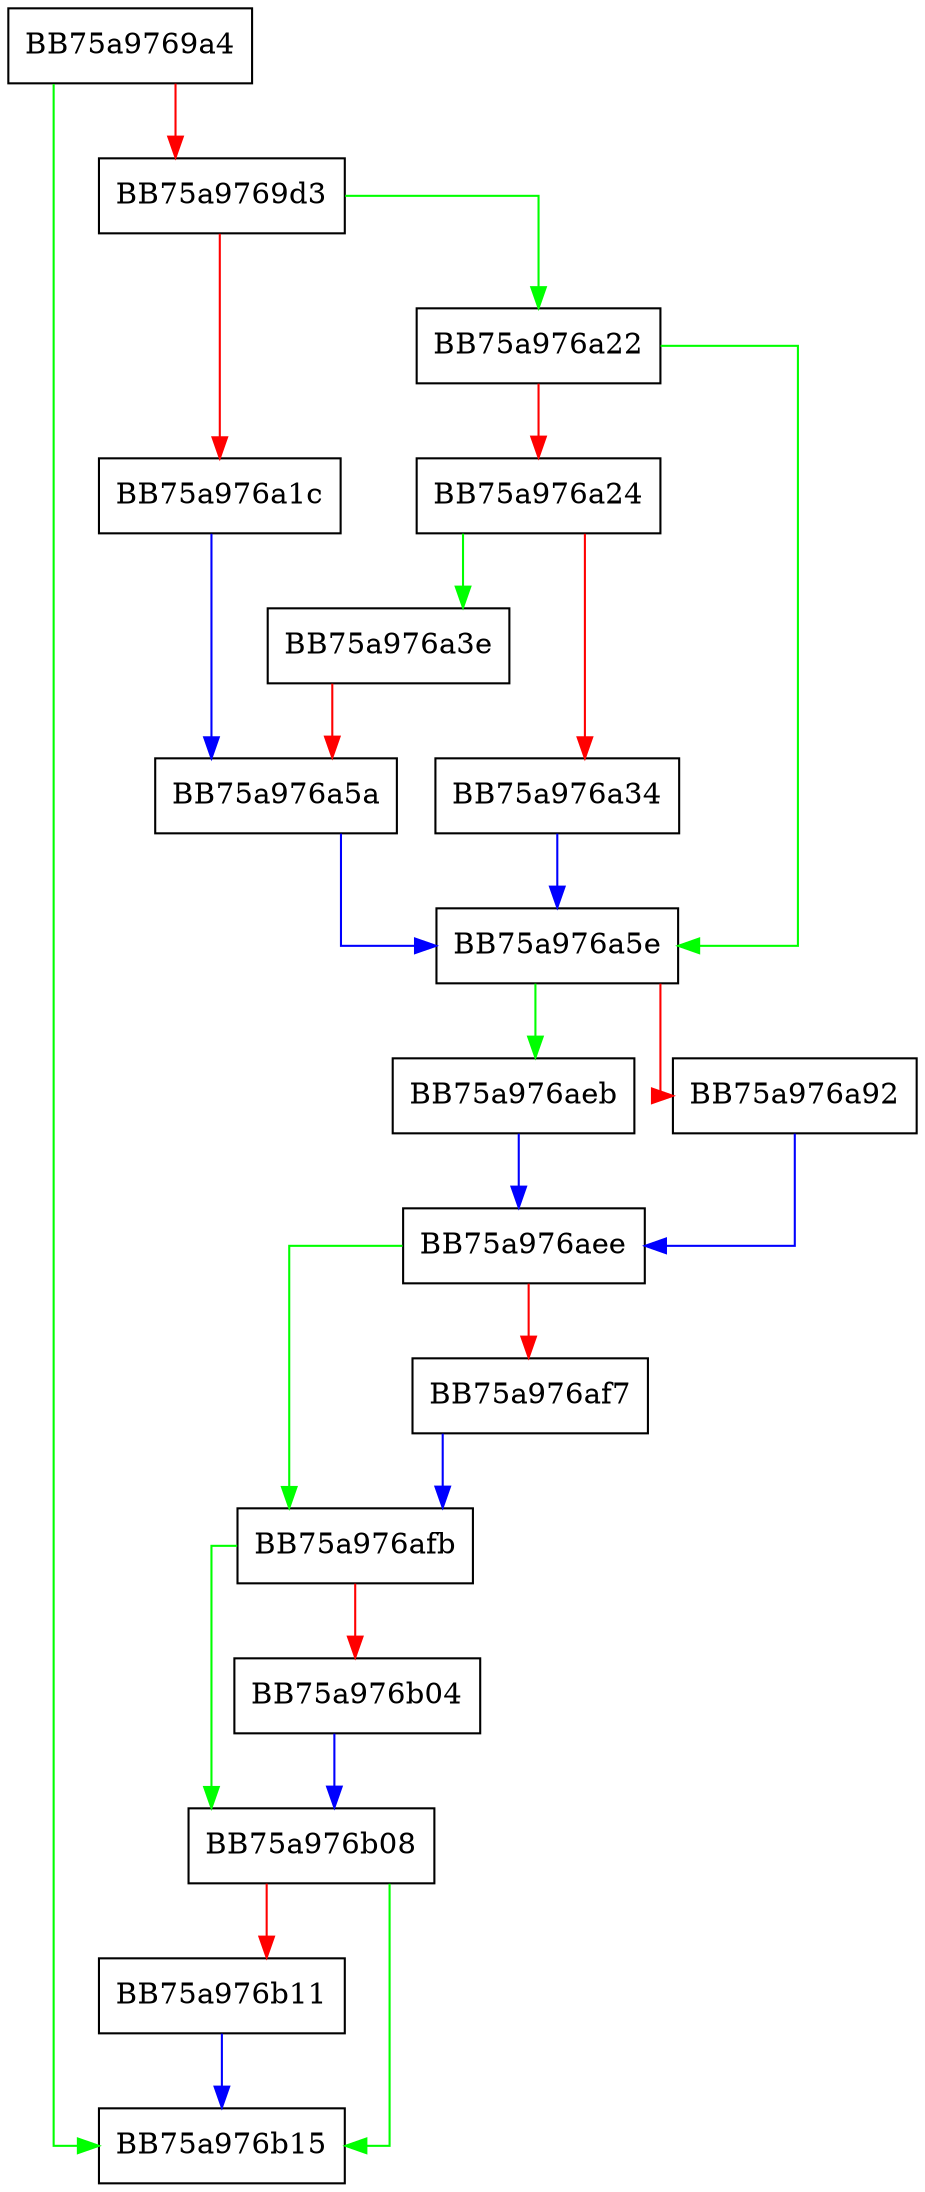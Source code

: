 digraph _detect_and_report_using_gpu {
  node [shape="box"];
  graph [splines=ortho];
  BB75a9769a4 -> BB75a976b15 [color="green"];
  BB75a9769a4 -> BB75a9769d3 [color="red"];
  BB75a9769d3 -> BB75a976a22 [color="green"];
  BB75a9769d3 -> BB75a976a1c [color="red"];
  BB75a976a1c -> BB75a976a5a [color="blue"];
  BB75a976a22 -> BB75a976a5e [color="green"];
  BB75a976a22 -> BB75a976a24 [color="red"];
  BB75a976a24 -> BB75a976a3e [color="green"];
  BB75a976a24 -> BB75a976a34 [color="red"];
  BB75a976a34 -> BB75a976a5e [color="blue"];
  BB75a976a3e -> BB75a976a5a [color="red"];
  BB75a976a5a -> BB75a976a5e [color="blue"];
  BB75a976a5e -> BB75a976aeb [color="green"];
  BB75a976a5e -> BB75a976a92 [color="red"];
  BB75a976a92 -> BB75a976aee [color="blue"];
  BB75a976aeb -> BB75a976aee [color="blue"];
  BB75a976aee -> BB75a976afb [color="green"];
  BB75a976aee -> BB75a976af7 [color="red"];
  BB75a976af7 -> BB75a976afb [color="blue"];
  BB75a976afb -> BB75a976b08 [color="green"];
  BB75a976afb -> BB75a976b04 [color="red"];
  BB75a976b04 -> BB75a976b08 [color="blue"];
  BB75a976b08 -> BB75a976b15 [color="green"];
  BB75a976b08 -> BB75a976b11 [color="red"];
  BB75a976b11 -> BB75a976b15 [color="blue"];
}